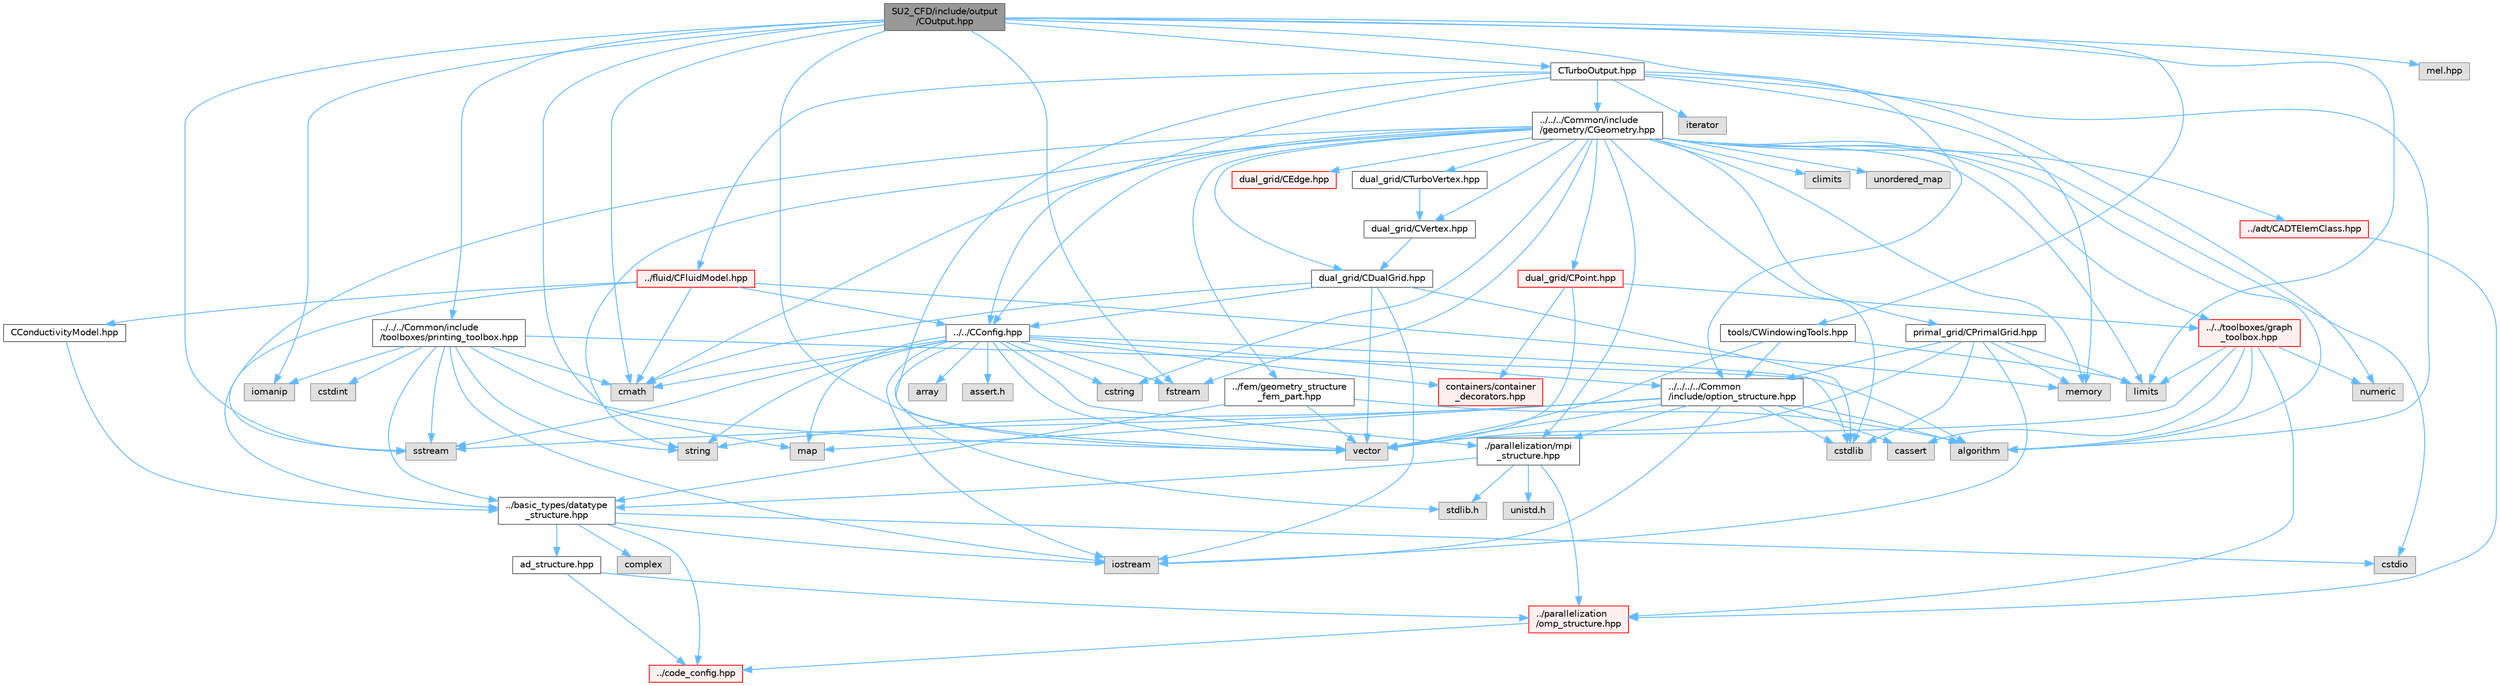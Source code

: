 digraph "SU2_CFD/include/output/COutput.hpp"
{
 // LATEX_PDF_SIZE
  bgcolor="transparent";
  edge [fontname=Helvetica,fontsize=10,labelfontname=Helvetica,labelfontsize=10];
  node [fontname=Helvetica,fontsize=10,shape=box,height=0.2,width=0.4];
  Node1 [id="Node000001",label="SU2_CFD/include/output\l/COutput.hpp",height=0.2,width=0.4,color="gray40", fillcolor="grey60", style="filled", fontcolor="black",tooltip="Headers of the output class."];
  Node1 -> Node2 [id="edge1_Node000001_Node000002",color="steelblue1",style="solid",tooltip=" "];
  Node2 [id="Node000002",label="fstream",height=0.2,width=0.4,color="grey60", fillcolor="#E0E0E0", style="filled",tooltip=" "];
  Node1 -> Node3 [id="edge2_Node000001_Node000003",color="steelblue1",style="solid",tooltip=" "];
  Node3 [id="Node000003",label="cmath",height=0.2,width=0.4,color="grey60", fillcolor="#E0E0E0", style="filled",tooltip=" "];
  Node1 -> Node4 [id="edge3_Node000001_Node000004",color="steelblue1",style="solid",tooltip=" "];
  Node4 [id="Node000004",label="map",height=0.2,width=0.4,color="grey60", fillcolor="#E0E0E0", style="filled",tooltip=" "];
  Node1 -> Node5 [id="edge4_Node000001_Node000005",color="steelblue1",style="solid",tooltip=" "];
  Node5 [id="Node000005",label="sstream",height=0.2,width=0.4,color="grey60", fillcolor="#E0E0E0", style="filled",tooltip=" "];
  Node1 -> Node6 [id="edge5_Node000001_Node000006",color="steelblue1",style="solid",tooltip=" "];
  Node6 [id="Node000006",label="iomanip",height=0.2,width=0.4,color="grey60", fillcolor="#E0E0E0", style="filled",tooltip=" "];
  Node1 -> Node7 [id="edge6_Node000001_Node000007",color="steelblue1",style="solid",tooltip=" "];
  Node7 [id="Node000007",label="limits",height=0.2,width=0.4,color="grey60", fillcolor="#E0E0E0", style="filled",tooltip=" "];
  Node1 -> Node8 [id="edge7_Node000001_Node000008",color="steelblue1",style="solid",tooltip=" "];
  Node8 [id="Node000008",label="vector",height=0.2,width=0.4,color="grey60", fillcolor="#E0E0E0", style="filled",tooltip=" "];
  Node1 -> Node9 [id="edge8_Node000001_Node000009",color="steelblue1",style="solid",tooltip=" "];
  Node9 [id="Node000009",label="../../../Common/include\l/toolboxes/printing_toolbox.hpp",height=0.2,width=0.4,color="grey40", fillcolor="white", style="filled",URL="$printing__toolbox_8hpp.html",tooltip="Header file for the printing toolbox."];
  Node9 -> Node10 [id="edge9_Node000009_Node000010",color="steelblue1",style="solid",tooltip=" "];
  Node10 [id="Node000010",label="iostream",height=0.2,width=0.4,color="grey60", fillcolor="#E0E0E0", style="filled",tooltip=" "];
  Node9 -> Node6 [id="edge10_Node000009_Node000006",color="steelblue1",style="solid",tooltip=" "];
  Node9 -> Node11 [id="edge11_Node000009_Node000011",color="steelblue1",style="solid",tooltip=" "];
  Node11 [id="Node000011",label="cstdint",height=0.2,width=0.4,color="grey60", fillcolor="#E0E0E0", style="filled",tooltip=" "];
  Node9 -> Node8 [id="edge12_Node000009_Node000008",color="steelblue1",style="solid",tooltip=" "];
  Node9 -> Node12 [id="edge13_Node000009_Node000012",color="steelblue1",style="solid",tooltip=" "];
  Node12 [id="Node000012",label="string",height=0.2,width=0.4,color="grey60", fillcolor="#E0E0E0", style="filled",tooltip=" "];
  Node9 -> Node5 [id="edge14_Node000009_Node000005",color="steelblue1",style="solid",tooltip=" "];
  Node9 -> Node3 [id="edge15_Node000009_Node000003",color="steelblue1",style="solid",tooltip=" "];
  Node9 -> Node13 [id="edge16_Node000009_Node000013",color="steelblue1",style="solid",tooltip=" "];
  Node13 [id="Node000013",label="algorithm",height=0.2,width=0.4,color="grey60", fillcolor="#E0E0E0", style="filled",tooltip=" "];
  Node9 -> Node14 [id="edge17_Node000009_Node000014",color="steelblue1",style="solid",tooltip=" "];
  Node14 [id="Node000014",label="../basic_types/datatype\l_structure.hpp",height=0.2,width=0.4,color="grey40", fillcolor="white", style="filled",URL="$datatype__structure_8hpp.html",tooltip="Headers for generalized datatypes, defines an interface for AD types."];
  Node14 -> Node10 [id="edge18_Node000014_Node000010",color="steelblue1",style="solid",tooltip=" "];
  Node14 -> Node15 [id="edge19_Node000014_Node000015",color="steelblue1",style="solid",tooltip=" "];
  Node15 [id="Node000015",label="complex",height=0.2,width=0.4,color="grey60", fillcolor="#E0E0E0", style="filled",tooltip=" "];
  Node14 -> Node16 [id="edge20_Node000014_Node000016",color="steelblue1",style="solid",tooltip=" "];
  Node16 [id="Node000016",label="cstdio",height=0.2,width=0.4,color="grey60", fillcolor="#E0E0E0", style="filled",tooltip=" "];
  Node14 -> Node17 [id="edge21_Node000014_Node000017",color="steelblue1",style="solid",tooltip=" "];
  Node17 [id="Node000017",label="../code_config.hpp",height=0.2,width=0.4,color="red", fillcolor="#FFF0F0", style="filled",URL="$code__config_8hpp.html",tooltip="Header file for collecting common macros, definitions and type configurations."];
  Node14 -> Node19 [id="edge22_Node000014_Node000019",color="steelblue1",style="solid",tooltip=" "];
  Node19 [id="Node000019",label="ad_structure.hpp",height=0.2,width=0.4,color="grey40", fillcolor="white", style="filled",URL="$ad__structure_8hpp.html",tooltip="Main routines for the algorithmic differentiation (AD) structure."];
  Node19 -> Node17 [id="edge23_Node000019_Node000017",color="steelblue1",style="solid",tooltip=" "];
  Node19 -> Node20 [id="edge24_Node000019_Node000020",color="steelblue1",style="solid",tooltip=" "];
  Node20 [id="Node000020",label="../parallelization\l/omp_structure.hpp",height=0.2,width=0.4,color="red", fillcolor="#FFF0F0", style="filled",URL="$omp__structure_8hpp.html",tooltip="OpenMP interface header, provides compatibility functions if the code is built without OpenMP support..."];
  Node20 -> Node17 [id="edge25_Node000020_Node000017",color="steelblue1",style="solid",tooltip=" "];
  Node1 -> Node23 [id="edge26_Node000001_Node000023",color="steelblue1",style="solid",tooltip=" "];
  Node23 [id="Node000023",label="tools/CWindowingTools.hpp",height=0.2,width=0.4,color="grey40", fillcolor="white", style="filled",URL="$CWindowingTools_8hpp.html",tooltip=" "];
  Node23 -> Node8 [id="edge27_Node000023_Node000008",color="steelblue1",style="solid",tooltip=" "];
  Node23 -> Node7 [id="edge28_Node000023_Node000007",color="steelblue1",style="solid",tooltip=" "];
  Node23 -> Node24 [id="edge29_Node000023_Node000024",color="steelblue1",style="solid",tooltip=" "];
  Node24 [id="Node000024",label="../../../../Common\l/include/option_structure.hpp",height=0.2,width=0.4,color="grey40", fillcolor="white", style="filled",URL="$option__structure_8hpp.html",tooltip="Defines classes for referencing options for easy input in CConfig."];
  Node24 -> Node25 [id="edge30_Node000024_Node000025",color="steelblue1",style="solid",tooltip=" "];
  Node25 [id="Node000025",label="./parallelization/mpi\l_structure.hpp",height=0.2,width=0.4,color="grey40", fillcolor="white", style="filled",URL="$mpi__structure_8hpp.html",tooltip="Headers of the mpi interface for generalized datatypes. The subroutines and functions are in the mpi_..."];
  Node25 -> Node26 [id="edge31_Node000025_Node000026",color="steelblue1",style="solid",tooltip=" "];
  Node26 [id="Node000026",label="stdlib.h",height=0.2,width=0.4,color="grey60", fillcolor="#E0E0E0", style="filled",tooltip=" "];
  Node25 -> Node14 [id="edge32_Node000025_Node000014",color="steelblue1",style="solid",tooltip=" "];
  Node25 -> Node27 [id="edge33_Node000025_Node000027",color="steelblue1",style="solid",tooltip=" "];
  Node27 [id="Node000027",label="unistd.h",height=0.2,width=0.4,color="grey60", fillcolor="#E0E0E0", style="filled",tooltip=" "];
  Node25 -> Node20 [id="edge34_Node000025_Node000020",color="steelblue1",style="solid",tooltip=" "];
  Node24 -> Node10 [id="edge35_Node000024_Node000010",color="steelblue1",style="solid",tooltip=" "];
  Node24 -> Node5 [id="edge36_Node000024_Node000005",color="steelblue1",style="solid",tooltip=" "];
  Node24 -> Node12 [id="edge37_Node000024_Node000012",color="steelblue1",style="solid",tooltip=" "];
  Node24 -> Node8 [id="edge38_Node000024_Node000008",color="steelblue1",style="solid",tooltip=" "];
  Node24 -> Node4 [id="edge39_Node000024_Node000004",color="steelblue1",style="solid",tooltip=" "];
  Node24 -> Node28 [id="edge40_Node000024_Node000028",color="steelblue1",style="solid",tooltip=" "];
  Node28 [id="Node000028",label="cstdlib",height=0.2,width=0.4,color="grey60", fillcolor="#E0E0E0", style="filled",tooltip=" "];
  Node24 -> Node13 [id="edge41_Node000024_Node000013",color="steelblue1",style="solid",tooltip=" "];
  Node24 -> Node29 [id="edge42_Node000024_Node000029",color="steelblue1",style="solid",tooltip=" "];
  Node29 [id="Node000029",label="cassert",height=0.2,width=0.4,color="grey60", fillcolor="#E0E0E0", style="filled",tooltip=" "];
  Node1 -> Node24 [id="edge43_Node000001_Node000024",color="steelblue1",style="solid",tooltip=" "];
  Node1 -> Node30 [id="edge44_Node000001_Node000030",color="steelblue1",style="solid",tooltip=" "];
  Node30 [id="Node000030",label="CTurboOutput.hpp",height=0.2,width=0.4,color="grey40", fillcolor="white", style="filled",URL="$CTurboOutput_8hpp.html",tooltip="Headers of the Turbomachinery Performance class."];
  Node30 -> Node8 [id="edge45_Node000030_Node000008",color="steelblue1",style="solid",tooltip=" "];
  Node30 -> Node31 [id="edge46_Node000030_Node000031",color="steelblue1",style="solid",tooltip=" "];
  Node31 [id="Node000031",label="memory",height=0.2,width=0.4,color="grey60", fillcolor="#E0E0E0", style="filled",tooltip=" "];
  Node30 -> Node13 [id="edge47_Node000030_Node000013",color="steelblue1",style="solid",tooltip=" "];
  Node30 -> Node32 [id="edge48_Node000030_Node000032",color="steelblue1",style="solid",tooltip=" "];
  Node32 [id="Node000032",label="iterator",height=0.2,width=0.4,color="grey60", fillcolor="#E0E0E0", style="filled",tooltip=" "];
  Node30 -> Node33 [id="edge49_Node000030_Node000033",color="steelblue1",style="solid",tooltip=" "];
  Node33 [id="Node000033",label="numeric",height=0.2,width=0.4,color="grey60", fillcolor="#E0E0E0", style="filled",tooltip=" "];
  Node30 -> Node34 [id="edge50_Node000030_Node000034",color="steelblue1",style="solid",tooltip=" "];
  Node34 [id="Node000034",label="../../../Common/include\l/geometry/CGeometry.hpp",height=0.2,width=0.4,color="grey40", fillcolor="white", style="filled",URL="$CGeometry_8hpp.html",tooltip="Headers of the main subroutines for creating the geometrical structure. The subroutines and functions..."];
  Node34 -> Node7 [id="edge51_Node000034_Node000007",color="steelblue1",style="solid",tooltip=" "];
  Node34 -> Node25 [id="edge52_Node000034_Node000025",color="steelblue1",style="solid",tooltip=" "];
  Node34 -> Node12 [id="edge53_Node000034_Node000012",color="steelblue1",style="solid",tooltip=" "];
  Node34 -> Node2 [id="edge54_Node000034_Node000002",color="steelblue1",style="solid",tooltip=" "];
  Node34 -> Node5 [id="edge55_Node000034_Node000005",color="steelblue1",style="solid",tooltip=" "];
  Node34 -> Node3 [id="edge56_Node000034_Node000003",color="steelblue1",style="solid",tooltip=" "];
  Node34 -> Node13 [id="edge57_Node000034_Node000013",color="steelblue1",style="solid",tooltip=" "];
  Node34 -> Node35 [id="edge58_Node000034_Node000035",color="steelblue1",style="solid",tooltip=" "];
  Node35 [id="Node000035",label="cstring",height=0.2,width=0.4,color="grey60", fillcolor="#E0E0E0", style="filled",tooltip=" "];
  Node34 -> Node16 [id="edge59_Node000034_Node000016",color="steelblue1",style="solid",tooltip=" "];
  Node34 -> Node28 [id="edge60_Node000034_Node000028",color="steelblue1",style="solid",tooltip=" "];
  Node34 -> Node36 [id="edge61_Node000034_Node000036",color="steelblue1",style="solid",tooltip=" "];
  Node36 [id="Node000036",label="climits",height=0.2,width=0.4,color="grey60", fillcolor="#E0E0E0", style="filled",tooltip=" "];
  Node34 -> Node31 [id="edge62_Node000034_Node000031",color="steelblue1",style="solid",tooltip=" "];
  Node34 -> Node37 [id="edge63_Node000034_Node000037",color="steelblue1",style="solid",tooltip=" "];
  Node37 [id="Node000037",label="unordered_map",height=0.2,width=0.4,color="grey60", fillcolor="#E0E0E0", style="filled",tooltip=" "];
  Node34 -> Node38 [id="edge64_Node000034_Node000038",color="steelblue1",style="solid",tooltip=" "];
  Node38 [id="Node000038",label="primal_grid/CPrimalGrid.hpp",height=0.2,width=0.4,color="grey40", fillcolor="white", style="filled",URL="$CPrimalGrid_8hpp.html",tooltip="Headers of the main subroutines for storing the primal grid structure. The subroutines and functions ..."];
  Node38 -> Node10 [id="edge65_Node000038_Node000010",color="steelblue1",style="solid",tooltip=" "];
  Node38 -> Node8 [id="edge66_Node000038_Node000008",color="steelblue1",style="solid",tooltip=" "];
  Node38 -> Node7 [id="edge67_Node000038_Node000007",color="steelblue1",style="solid",tooltip=" "];
  Node38 -> Node28 [id="edge68_Node000038_Node000028",color="steelblue1",style="solid",tooltip=" "];
  Node38 -> Node31 [id="edge69_Node000038_Node000031",color="steelblue1",style="solid",tooltip=" "];
  Node38 -> Node24 [id="edge70_Node000038_Node000024",color="steelblue1",style="solid",tooltip=" "];
  Node34 -> Node39 [id="edge71_Node000034_Node000039",color="steelblue1",style="solid",tooltip=" "];
  Node39 [id="Node000039",label="dual_grid/CDualGrid.hpp",height=0.2,width=0.4,color="grey40", fillcolor="white", style="filled",URL="$CDualGrid_8hpp.html",tooltip="Headers of the main subroutines for doing the complete dual grid structure. The subroutines and funct..."];
  Node39 -> Node3 [id="edge72_Node000039_Node000003",color="steelblue1",style="solid",tooltip=" "];
  Node39 -> Node10 [id="edge73_Node000039_Node000010",color="steelblue1",style="solid",tooltip=" "];
  Node39 -> Node28 [id="edge74_Node000039_Node000028",color="steelblue1",style="solid",tooltip=" "];
  Node39 -> Node8 [id="edge75_Node000039_Node000008",color="steelblue1",style="solid",tooltip=" "];
  Node39 -> Node40 [id="edge76_Node000039_Node000040",color="steelblue1",style="solid",tooltip=" "];
  Node40 [id="Node000040",label="../../CConfig.hpp",height=0.2,width=0.4,color="grey40", fillcolor="white", style="filled",URL="$CConfig_8hpp.html",tooltip="All the information about the definition of the physical problem. The subroutines and functions are i..."];
  Node40 -> Node25 [id="edge77_Node000040_Node000025",color="steelblue1",style="solid",tooltip=" "];
  Node40 -> Node10 [id="edge78_Node000040_Node000010",color="steelblue1",style="solid",tooltip=" "];
  Node40 -> Node28 [id="edge79_Node000040_Node000028",color="steelblue1",style="solid",tooltip=" "];
  Node40 -> Node2 [id="edge80_Node000040_Node000002",color="steelblue1",style="solid",tooltip=" "];
  Node40 -> Node5 [id="edge81_Node000040_Node000005",color="steelblue1",style="solid",tooltip=" "];
  Node40 -> Node12 [id="edge82_Node000040_Node000012",color="steelblue1",style="solid",tooltip=" "];
  Node40 -> Node35 [id="edge83_Node000040_Node000035",color="steelblue1",style="solid",tooltip=" "];
  Node40 -> Node8 [id="edge84_Node000040_Node000008",color="steelblue1",style="solid",tooltip=" "];
  Node40 -> Node41 [id="edge85_Node000040_Node000041",color="steelblue1",style="solid",tooltip=" "];
  Node41 [id="Node000041",label="array",height=0.2,width=0.4,color="grey60", fillcolor="#E0E0E0", style="filled",tooltip=" "];
  Node40 -> Node26 [id="edge86_Node000040_Node000026",color="steelblue1",style="solid",tooltip=" "];
  Node40 -> Node3 [id="edge87_Node000040_Node000003",color="steelblue1",style="solid",tooltip=" "];
  Node40 -> Node4 [id="edge88_Node000040_Node000004",color="steelblue1",style="solid",tooltip=" "];
  Node40 -> Node42 [id="edge89_Node000040_Node000042",color="steelblue1",style="solid",tooltip=" "];
  Node42 [id="Node000042",label="assert.h",height=0.2,width=0.4,color="grey60", fillcolor="#E0E0E0", style="filled",tooltip=" "];
  Node40 -> Node24 [id="edge90_Node000040_Node000024",color="steelblue1",style="solid",tooltip=" "];
  Node40 -> Node43 [id="edge91_Node000040_Node000043",color="steelblue1",style="solid",tooltip=" "];
  Node43 [id="Node000043",label="containers/container\l_decorators.hpp",height=0.2,width=0.4,color="red", fillcolor="#FFF0F0", style="filled",URL="$container__decorators_8hpp.html",tooltip="Collection of small classes that decorate C2DContainer to augment its functionality,..."];
  Node34 -> Node52 [id="edge92_Node000034_Node000052",color="steelblue1",style="solid",tooltip=" "];
  Node52 [id="Node000052",label="dual_grid/CPoint.hpp",height=0.2,width=0.4,color="red", fillcolor="#FFF0F0", style="filled",URL="$CPoint_8hpp.html",tooltip="Declaration of the point class that stores geometric and adjacency information for dual control volum..."];
  Node52 -> Node43 [id="edge93_Node000052_Node000043",color="steelblue1",style="solid",tooltip=" "];
  Node52 -> Node53 [id="edge94_Node000052_Node000053",color="steelblue1",style="solid",tooltip=" "];
  Node53 [id="Node000053",label="../../toolboxes/graph\l_toolbox.hpp",height=0.2,width=0.4,color="red", fillcolor="#FFF0F0", style="filled",URL="$graph__toolbox_8hpp.html",tooltip="Functions and classes to build/represent sparse graphs or sparse patterns."];
  Node53 -> Node20 [id="edge95_Node000053_Node000020",color="steelblue1",style="solid",tooltip=" "];
  Node53 -> Node8 [id="edge96_Node000053_Node000008",color="steelblue1",style="solid",tooltip=" "];
  Node53 -> Node7 [id="edge97_Node000053_Node000007",color="steelblue1",style="solid",tooltip=" "];
  Node53 -> Node29 [id="edge98_Node000053_Node000029",color="steelblue1",style="solid",tooltip=" "];
  Node53 -> Node13 [id="edge99_Node000053_Node000013",color="steelblue1",style="solid",tooltip=" "];
  Node53 -> Node33 [id="edge100_Node000053_Node000033",color="steelblue1",style="solid",tooltip=" "];
  Node52 -> Node8 [id="edge101_Node000052_Node000008",color="steelblue1",style="solid",tooltip=" "];
  Node34 -> Node56 [id="edge102_Node000034_Node000056",color="steelblue1",style="solid",tooltip=" "];
  Node56 [id="Node000056",label="dual_grid/CEdge.hpp",height=0.2,width=0.4,color="red", fillcolor="#FFF0F0", style="filled",URL="$CEdge_8hpp.html",tooltip="Declaration of the edge class CEdge.cpp file."];
  Node34 -> Node57 [id="edge103_Node000034_Node000057",color="steelblue1",style="solid",tooltip=" "];
  Node57 [id="Node000057",label="dual_grid/CVertex.hpp",height=0.2,width=0.4,color="grey40", fillcolor="white", style="filled",URL="$CVertex_8hpp.html",tooltip="Headers of the main subroutines for doing the complete dual grid structure. The subroutines and funct..."];
  Node57 -> Node39 [id="edge104_Node000057_Node000039",color="steelblue1",style="solid",tooltip=" "];
  Node34 -> Node58 [id="edge105_Node000034_Node000058",color="steelblue1",style="solid",tooltip=" "];
  Node58 [id="Node000058",label="dual_grid/CTurboVertex.hpp",height=0.2,width=0.4,color="grey40", fillcolor="white", style="filled",URL="$CTurboVertex_8hpp.html",tooltip="Headers of the main subroutines for doing the complete dual grid structure. The subroutines and funct..."];
  Node58 -> Node57 [id="edge106_Node000058_Node000057",color="steelblue1",style="solid",tooltip=" "];
  Node34 -> Node40 [id="edge107_Node000034_Node000040",color="steelblue1",style="solid",tooltip=" "];
  Node34 -> Node59 [id="edge108_Node000034_Node000059",color="steelblue1",style="solid",tooltip=" "];
  Node59 [id="Node000059",label="../fem/geometry_structure\l_fem_part.hpp",height=0.2,width=0.4,color="grey40", fillcolor="white", style="filled",URL="$geometry__structure__fem__part_8hpp.html",tooltip="Helper classes for the Fluid FEM solver."];
  Node59 -> Node14 [id="edge109_Node000059_Node000014",color="steelblue1",style="solid",tooltip=" "];
  Node59 -> Node8 [id="edge110_Node000059_Node000008",color="steelblue1",style="solid",tooltip=" "];
  Node59 -> Node13 [id="edge111_Node000059_Node000013",color="steelblue1",style="solid",tooltip=" "];
  Node34 -> Node53 [id="edge112_Node000034_Node000053",color="steelblue1",style="solid",tooltip=" "];
  Node34 -> Node60 [id="edge113_Node000034_Node000060",color="steelblue1",style="solid",tooltip=" "];
  Node60 [id="Node000060",label="../adt/CADTElemClass.hpp",height=0.2,width=0.4,color="red", fillcolor="#FFF0F0", style="filled",URL="$CADTElemClass_8hpp.html",tooltip="Class for storing an ADT of (linear) elements in an arbitrary number of dimensions."];
  Node60 -> Node20 [id="edge114_Node000060_Node000020",color="steelblue1",style="solid",tooltip=" "];
  Node30 -> Node40 [id="edge115_Node000030_Node000040",color="steelblue1",style="solid",tooltip=" "];
  Node30 -> Node64 [id="edge116_Node000030_Node000064",color="steelblue1",style="solid",tooltip=" "];
  Node64 [id="Node000064",label="../fluid/CFluidModel.hpp",height=0.2,width=0.4,color="red", fillcolor="#FFF0F0", style="filled",URL="$CFluidModel_8hpp.html",tooltip="Defines the main fluid model class for thermophysical properties."];
  Node64 -> Node3 [id="edge117_Node000064_Node000003",color="steelblue1",style="solid",tooltip=" "];
  Node64 -> Node31 [id="edge118_Node000064_Node000031",color="steelblue1",style="solid",tooltip=" "];
  Node64 -> Node40 [id="edge119_Node000064_Node000040",color="steelblue1",style="solid",tooltip=" "];
  Node64 -> Node14 [id="edge120_Node000064_Node000014",color="steelblue1",style="solid",tooltip=" "];
  Node64 -> Node65 [id="edge121_Node000064_Node000065",color="steelblue1",style="solid",tooltip=" "];
  Node65 [id="Node000065",label="CConductivityModel.hpp",height=0.2,width=0.4,color="grey40", fillcolor="white", style="filled",URL="$CConductivityModel_8hpp.html",tooltip="Defines an interface class for thermal conductivity models."];
  Node65 -> Node14 [id="edge122_Node000065_Node000014",color="steelblue1",style="solid",tooltip=" "];
  Node1 -> Node68 [id="edge123_Node000001_Node000068",color="steelblue1",style="solid",tooltip=" "];
  Node68 [id="Node000068",label="mel.hpp",height=0.2,width=0.4,color="grey60", fillcolor="#E0E0E0", style="filled",tooltip=" "];
}
